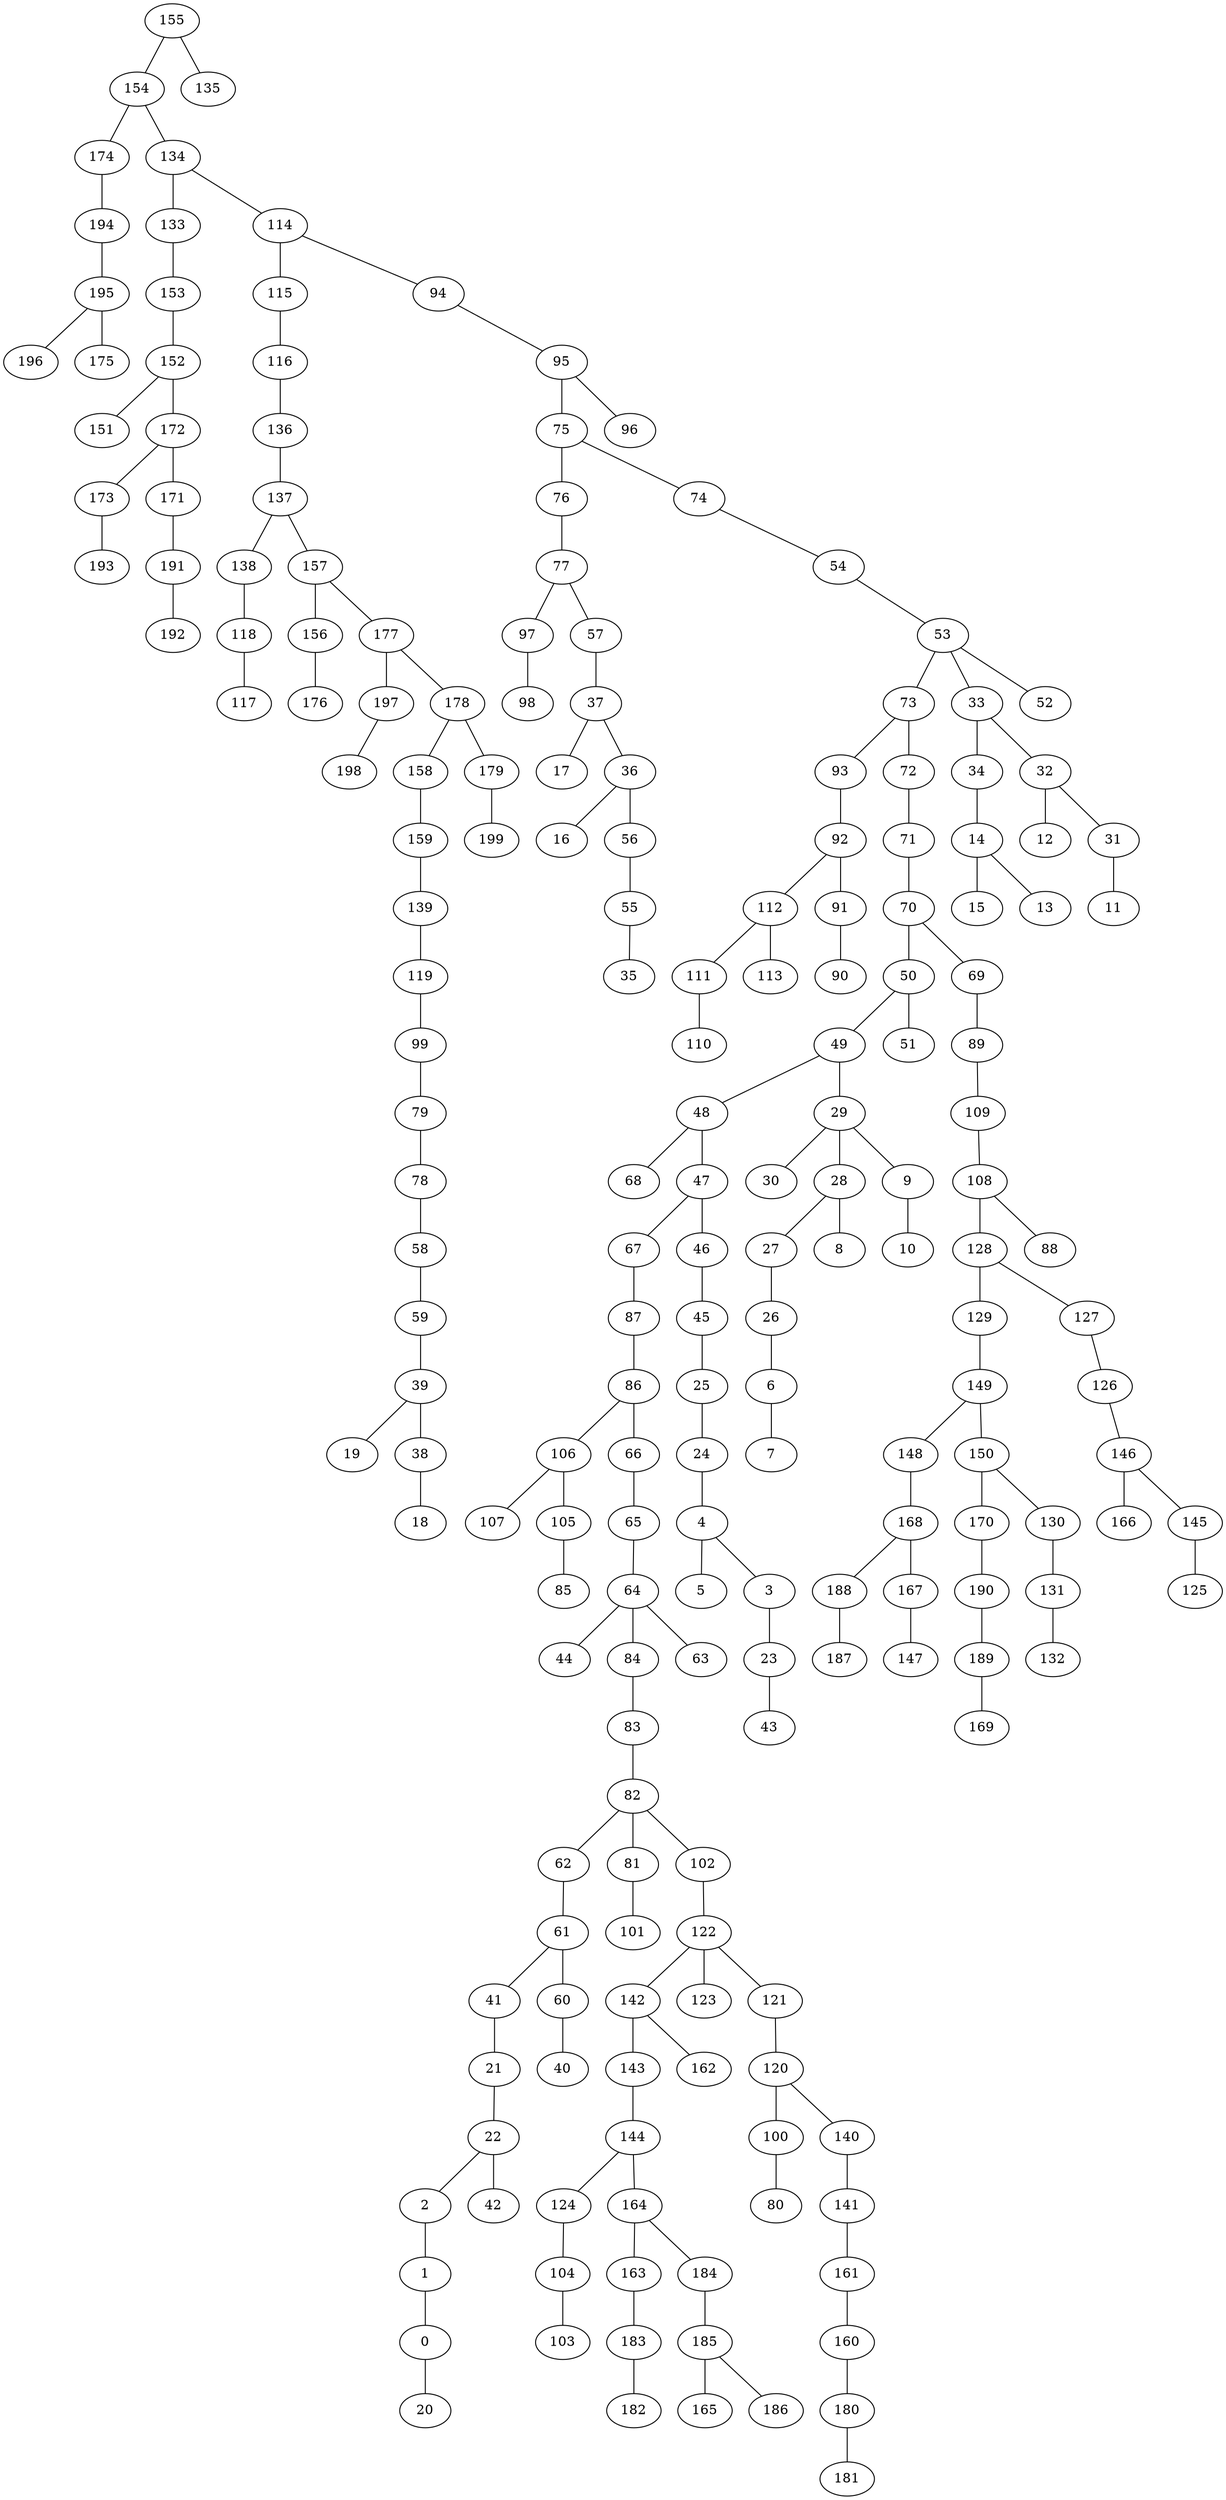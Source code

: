 graph grafoMalla_20_10_Prim  {
155;
154;
135;
174;
134;
133;
114;
115;
116;
94;
95;
136;
137;
138;
157;
118;
156;
176;
177;
197;
178;
158;
159;
198;
117;
75;
76;
77;
97;
57;
37;
98;
74;
54;
53;
73;
93;
92;
72;
112;
91;
33;
34;
32;
12;
111;
71;
70;
50;
49;
48;
29;
30;
28;
27;
26;
6;
9;
10;
69;
89;
109;
108;
128;
129;
149;
88;
148;
168;
188;
167;
147;
68;
150;
170;
190;
189;
51;
47;
67;
46;
87;
86;
106;
107;
105;
85;
66;
65;
45;
25;
24;
4;
5;
127;
126;
146;
166;
145;
125;
7;
90;
8;
3;
23;
43;
110;
130;
139;
119;
99;
17;
179;
31;
11;
153;
152;
151;
172;
173;
193;
36;
16;
56;
55;
79;
78;
58;
59;
39;
19;
113;
38;
18;
194;
195;
196;
199;
52;
169;
64;
44;
84;
63;
83;
82;
62;
81;
101;
102;
122;
142;
123;
61;
41;
21;
60;
40;
143;
144;
124;
104;
103;
164;
163;
183;
182;
184;
185;
165;
22;
2;
42;
1;
186;
162;
121;
120;
100;
80;
140;
141;
161;
160;
180;
181;
131;
132;
96;
171;
191;
192;
175;
14;
15;
13;
187;
35;
0;
20;
155 -- 154;
155 -- 135;
154 -- 174;
154 -- 134;
134 -- 133;
134 -- 114;
114 -- 115;
115 -- 116;
114 -- 94;
94 -- 95;
116 -- 136;
136 -- 137;
137 -- 138;
137 -- 157;
138 -- 118;
157 -- 156;
156 -- 176;
157 -- 177;
177 -- 197;
177 -- 178;
178 -- 158;
158 -- 159;
197 -- 198;
118 -- 117;
95 -- 75;
75 -- 76;
76 -- 77;
77 -- 97;
77 -- 57;
57 -- 37;
97 -- 98;
75 -- 74;
74 -- 54;
54 -- 53;
53 -- 73;
73 -- 93;
93 -- 92;
73 -- 72;
92 -- 112;
92 -- 91;
53 -- 33;
33 -- 34;
33 -- 32;
32 -- 12;
112 -- 111;
72 -- 71;
71 -- 70;
70 -- 50;
50 -- 49;
49 -- 48;
49 -- 29;
29 -- 30;
29 -- 28;
28 -- 27;
27 -- 26;
26 -- 6;
29 -- 9;
9 -- 10;
70 -- 69;
69 -- 89;
89 -- 109;
109 -- 108;
108 -- 128;
128 -- 129;
129 -- 149;
108 -- 88;
149 -- 148;
148 -- 168;
168 -- 188;
168 -- 167;
167 -- 147;
48 -- 68;
149 -- 150;
150 -- 170;
170 -- 190;
190 -- 189;
50 -- 51;
48 -- 47;
47 -- 67;
47 -- 46;
67 -- 87;
87 -- 86;
86 -- 106;
106 -- 107;
106 -- 105;
105 -- 85;
86 -- 66;
66 -- 65;
46 -- 45;
45 -- 25;
25 -- 24;
24 -- 4;
4 -- 5;
128 -- 127;
127 -- 126;
126 -- 146;
146 -- 166;
146 -- 145;
145 -- 125;
6 -- 7;
91 -- 90;
28 -- 8;
4 -- 3;
3 -- 23;
23 -- 43;
111 -- 110;
150 -- 130;
159 -- 139;
139 -- 119;
119 -- 99;
37 -- 17;
178 -- 179;
32 -- 31;
31 -- 11;
133 -- 153;
153 -- 152;
152 -- 151;
152 -- 172;
172 -- 173;
173 -- 193;
37 -- 36;
36 -- 16;
36 -- 56;
56 -- 55;
99 -- 79;
79 -- 78;
78 -- 58;
58 -- 59;
59 -- 39;
39 -- 19;
112 -- 113;
39 -- 38;
38 -- 18;
174 -- 194;
194 -- 195;
195 -- 196;
179 -- 199;
53 -- 52;
189 -- 169;
65 -- 64;
64 -- 44;
64 -- 84;
64 -- 63;
84 -- 83;
83 -- 82;
82 -- 62;
82 -- 81;
81 -- 101;
82 -- 102;
102 -- 122;
122 -- 142;
122 -- 123;
62 -- 61;
61 -- 41;
41 -- 21;
61 -- 60;
60 -- 40;
142 -- 143;
143 -- 144;
144 -- 124;
124 -- 104;
104 -- 103;
144 -- 164;
164 -- 163;
163 -- 183;
183 -- 182;
164 -- 184;
184 -- 185;
185 -- 165;
21 -- 22;
22 -- 2;
22 -- 42;
2 -- 1;
185 -- 186;
142 -- 162;
122 -- 121;
121 -- 120;
120 -- 100;
100 -- 80;
120 -- 140;
140 -- 141;
141 -- 161;
161 -- 160;
160 -- 180;
180 -- 181;
130 -- 131;
131 -- 132;
95 -- 96;
172 -- 171;
171 -- 191;
191 -- 192;
195 -- 175;
34 -- 14;
14 -- 15;
14 -- 13;
188 -- 187;
55 -- 35;
1 -- 0;
0 -- 20;
}